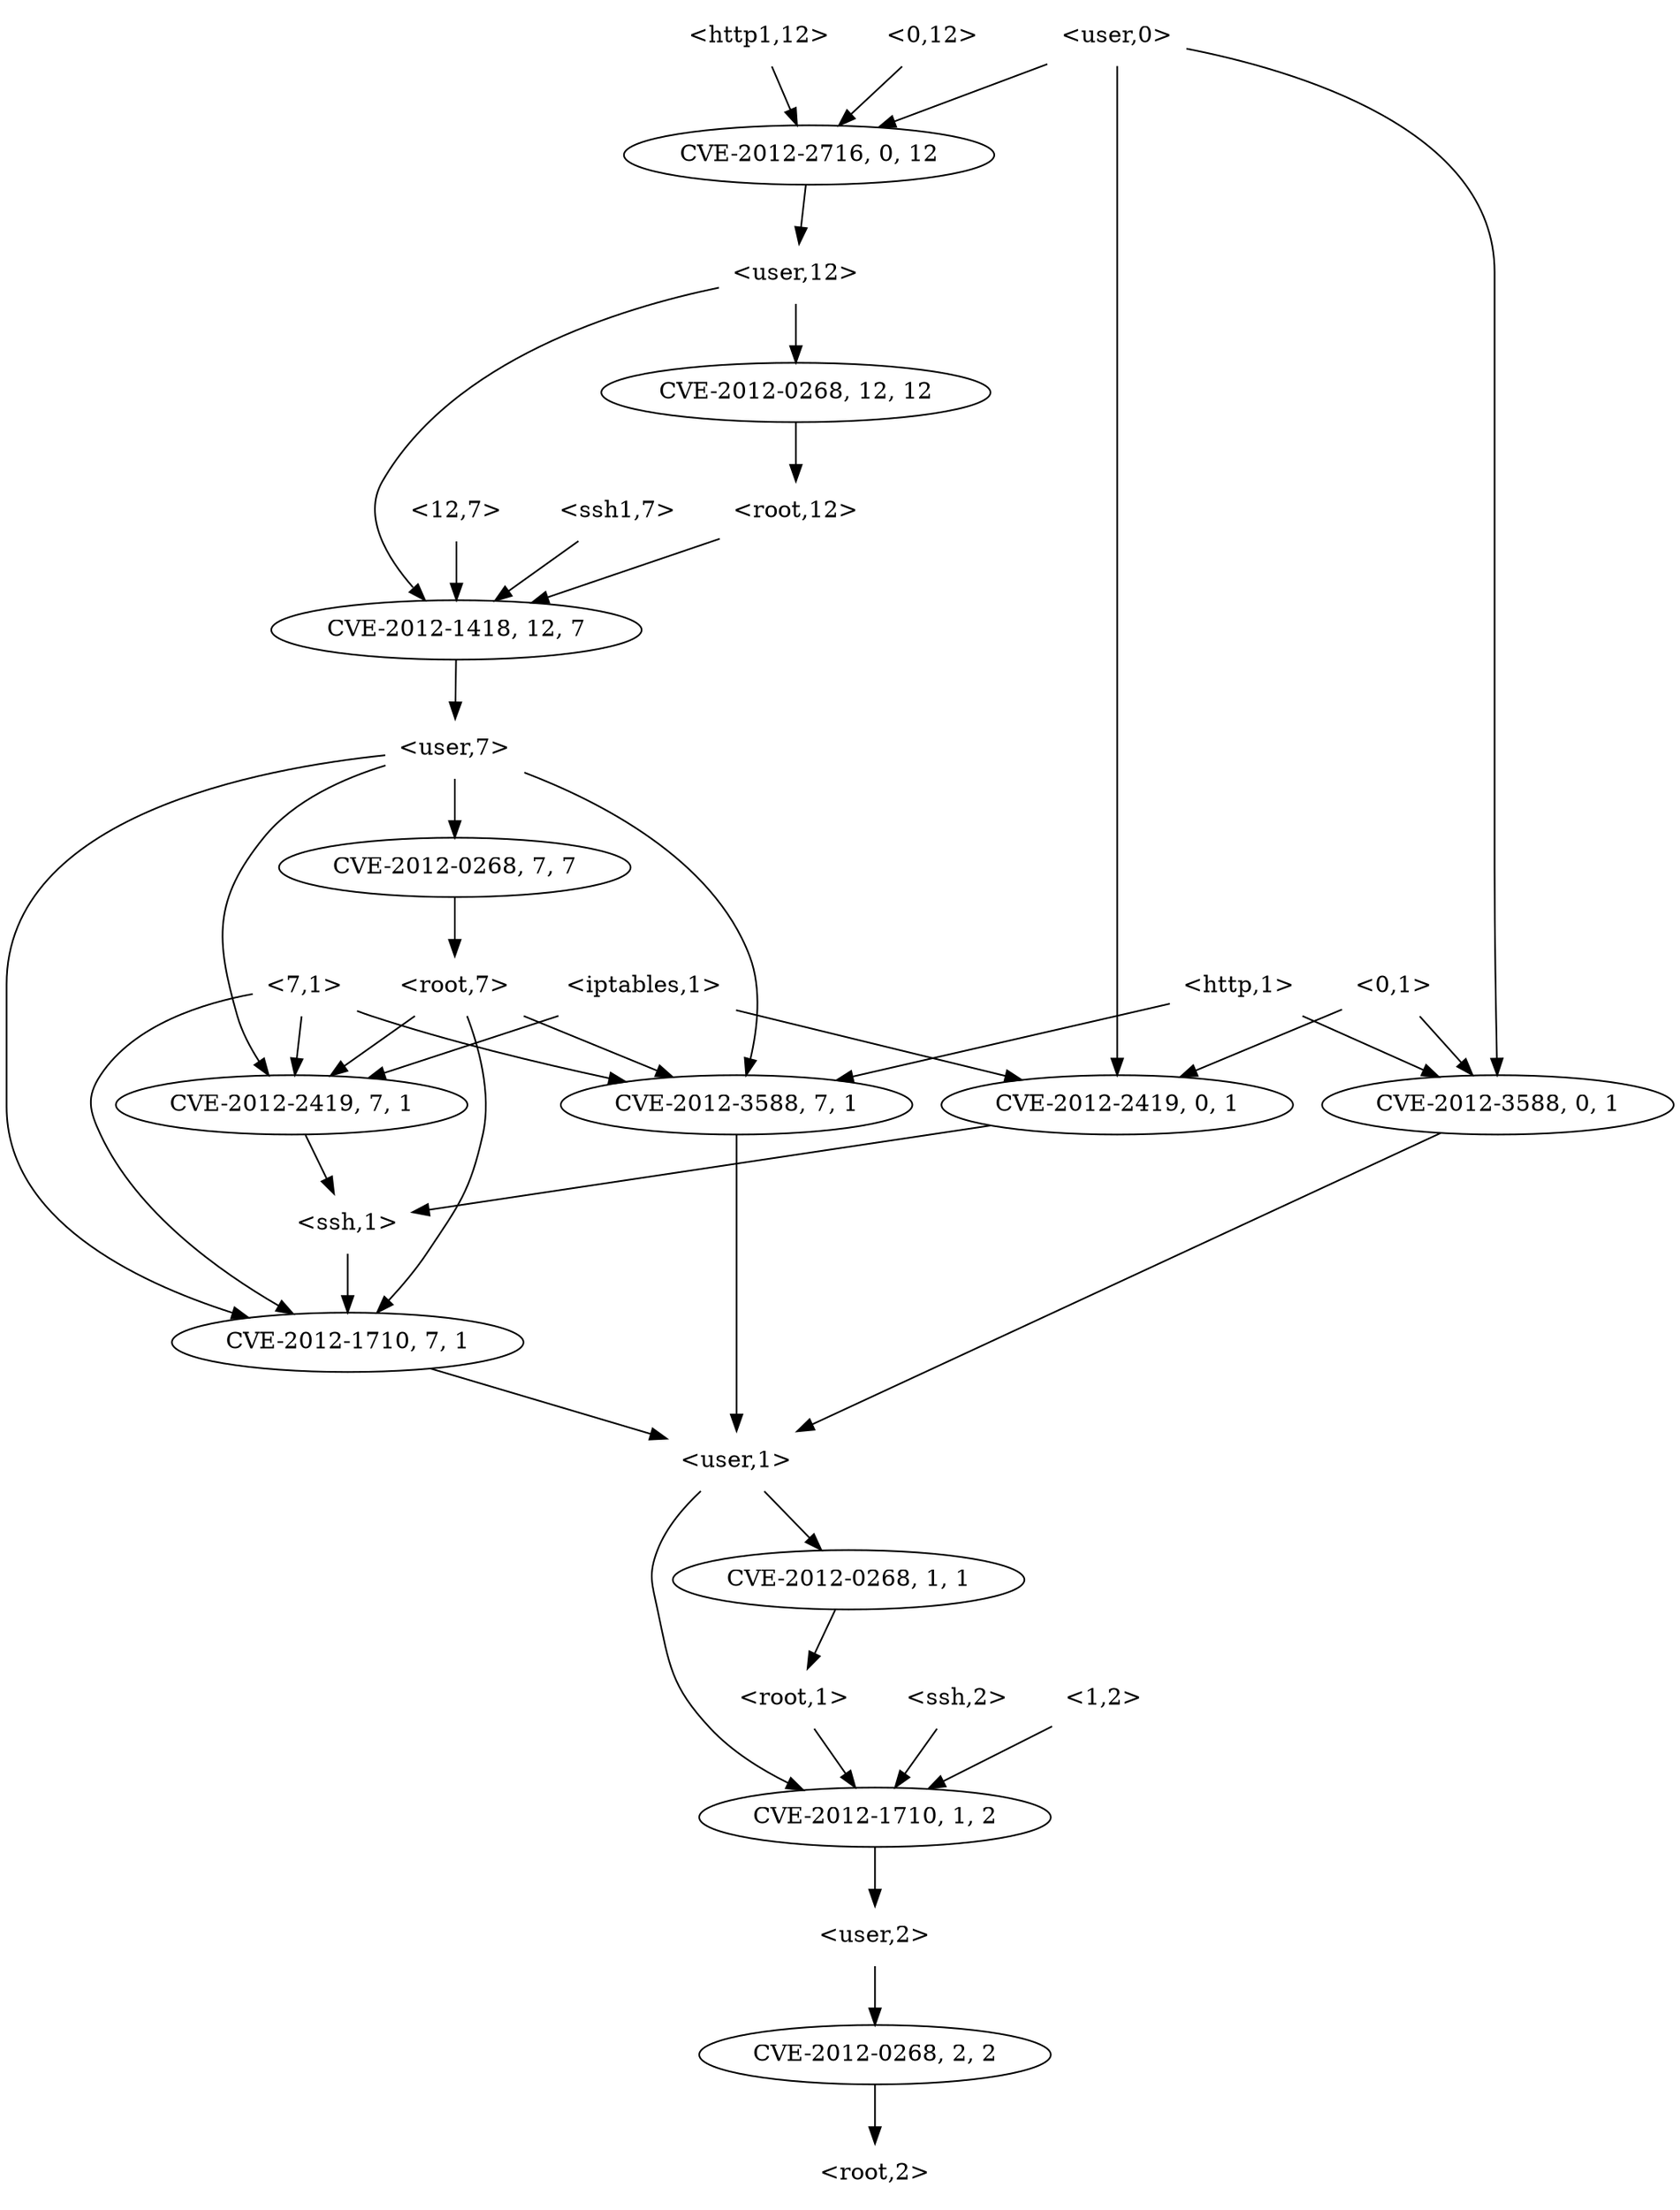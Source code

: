strict digraph {
	graph [bb="0,0,877,1332"];
	node [label="\N"];
	"<v_iptables,7,1>"	 [height=0.5,
		label=<CVE-2012-2419, 7, 1>,
		pos="204,666",
		width=2.4499];
	"<ssh,1>"	 [height=0.5,
		pos="204,594",
		shape=plaintext,
		width=0.84028];
	"<v_iptables,7,1>" -> "<ssh,1>"	 [pos="e,204,612.1 204,647.7 204,639.98 204,630.71 204,622.11"];
	"<v_ssh,7,1>"	 [height=0.5,
		label=<CVE-2012-1710, 7, 1>,
		pos="88,522",
		width=2.4499];
	"<ssh,1>" -> "<v_ssh,7,1>"	 [pos="e,114.89,539.23 175.62,575.88 160,566.45 140.47,554.66 123.8,544.61"];
	"<0,1>"	 [height=0.5,
		pos="670,738",
		shape=plaintext,
		width=0.75];
	"<v_http,0,1>"	 [height=0.5,
		label=<CVE-2012-3588, 0, 1>,
		pos="789,666",
		width=2.4499];
	"<0,1>" -> "<v_http,0,1>"	 [pos="e,761.28,683.31 697,721.12 713.35,711.5 734.43,699.1 752.28,688.6"];
	"<v_iptables,0,1>"	 [height=0.5,
		label=<CVE-2012-2419, 0, 1>,
		pos="594,666",
		width=2.4499];
	"<0,1>" -> "<v_iptables,0,1>"	 [pos="e,612.05,683.62 651.21,719.7 641.69,710.92 629.97,700.13 619.63,690.61"];
	"<user,1>"	 [height=0.5,
		pos="399,450",
		shape=plaintext,
		width=0.91667];
	"<v_http,0,1>" -> "<user,1>"	 [pos="e,430,468.01 759.69,648.92 690.66,611.04 517.79,516.18 439.12,473.01"];
	"<v_iptables,0,1>" -> "<ssh,1>"	 [pos="e,234.4,600.46 530.04,653.52 449.05,638.98 311.94,614.37 244.26,602.23"];
	"<root,7>"	 [height=0.5,
		pos="167,738",
		shape=plaintext,
		width=0.89583];
	"<root,7>" -> "<v_ssh,7,1>"	 [pos="e,80.348,540.4 134.61,727.9 113.28,720.04 86.978,706.33 74,684 49.728,642.23 64.44,583.81 76.676,550.04"];
	"<v_http,7,1>"	 [height=0.5,
		label=<CVE-2012-3588, 7, 1>,
		pos="399,666",
		width=2.4499];
	"<root,7>" -> "<v_http,7,1>"	 [pos="e,344.86,680.37 199.42,723.46 202.64,722.24 205.87,721.07 209,720 250.51,705.86 298.03,692.6 335.17,682.89"];
	"<root,7>" -> "<v_iptables,7,1>"	 [pos="e,194.96,684.1 176.15,719.7 180.4,711.64 185.56,701.89 190.27,692.98"];
	"<v_ssh,7,1>" -> "<user,1>"	 [pos="e,365.78,458.48 145.04,508.16 205.96,494.45 301.12,473.03 356.01,460.68"];
	"<v_http,7,1>" -> "<user,1>"	 [pos="e,399,468.23 399,647.85 399,610.83 399,523.18 399,478.39"];
	"<http,1>"	 [height=0.5,
		pos="501,738",
		shape=plaintext,
		width=0.89583];
	"<http,1>" -> "<v_http,0,1>"	 [pos="e,734.57,680.23 533.48,729.11 579.65,717.88 665.22,697.08 724.55,682.66"];
	"<http,1>" -> "<v_http,7,1>"	 [pos="e,422.99,683.47 476.05,719.88 462.67,710.69 446.01,699.26 431.62,689.38"];
	"<user,7>"	 [height=0.5,
		pos="222,882",
		shape=plaintext,
		width=0.91667];
	"<user,7>" -> "<v_ssh,7,1>"	 [pos="e,71.882,539.81 188.72,874.55 129.51,860.93 12,823.28 12,739 12,739 12,739 12,665 12,619.39 42.858,574.25 65.249,547.5"];
	"<user,7>" -> "<v_http,7,1>"	 [pos="e,399.19,684.27 255.22,866.98 294.7,848.25 358.53,810.94 385,756 394.31,736.68 397.66,712.53 398.77,694.26"];
	"<v_root,7,7>"	 [height=0.5,
		label=<CVE-2012-0268, 7, 7>,
		pos="222,810",
		width=2.4499];
	"<user,7>" -> "<v_root,7,7>"	 [pos="e,222,828.1 222,863.7 222,855.98 222,846.71 222,838.11"];
	"<user,7>" -> "<v_iptables,7,1>"	 [pos="e,167.2,682.44 188.74,872.45 166.43,864.79 138.71,851.11 125,828 117.82,815.89 113.19,743.8 126,720 133.25,706.53 145.6,695.83 158.36\
,687.68"];
	"<v_root,7,7>" -> "<root,7>"	 [pos="e,180.57,756.28 208.69,792.05 202.16,783.75 194.17,773.58 186.94,764.38"];
	"<v_http1,0,12>"	 [height=0.5,
		label=<CVE-2012-2716, 0, 12>,
		pos="467,1242",
		width=2.5686];
	"<user,12>"	 [height=0.5,
		pos="456,1170",
		shape=plaintext,
		width=1.0069];
	"<v_http1,0,12>" -> "<user,12>"	 [pos="e,458.69,1188.1 464.28,1223.7 463.07,1216 461.61,1206.7 460.26,1198.1"];
	"<v_root,12,12>"	 [height=0.5,
		label=<CVE-2012-0268, 12, 12>,
		pos="331,1098",
		width=2.7013];
	"<user,12>" -> "<v_root,12,12>"	 [pos="e,359.97,1115.2 425.42,1151.9 408.43,1142.4 387.15,1130.4 369.09,1120.3"];
	"<v_ssh1,12,7>"	 [height=0.5,
		label=<CVE-2012-1418, 12, 7>,
		pos="243,954",
		width=2.5686];
	"<user,12>" -> "<v_ssh1,12,7>"	 [pos="e,294.58,969.02 454.83,1151.8 453.01,1133.2 448.42,1103.3 437,1080 418.51,1042.4 410.05,1032.5 376,1008 354.54,992.56 327.96,980.81\
 304.21,972.34"];
	"<iptables,1>"	 [height=0.5,
		pos="333,738",
		shape=plaintext,
		width=1.1944];
	"<iptables,1>" -> "<v_iptables,0,1>"	 [pos="e,542.77,680.74 376.1,725.44 418.9,713.96 484.92,696.25 533.08,683.34"];
	"<iptables,1>" -> "<v_iptables,7,1>"	 [pos="e,233.46,682.99 301.44,719.88 283.62,710.21 261.22,698.05 242.38,687.83"];
	"<root,1>"	 [height=0.5,
		pos="429,306",
		shape=plaintext,
		width=0.89583];
	"<v_ssh,1,2>"	 [height=0.5,
		label=<CVE-2012-1710, 1, 2>,
		pos="313,234",
		width=2.4499];
	"<root,1>" -> "<v_ssh,1,2>"	 [pos="e,339.89,251.23 400.62,287.88 385,278.45 365.47,266.66 348.8,256.61"];
	"<user,2>"	 [height=0.5,
		pos="313,162",
		shape=plaintext,
		width=0.91667];
	"<v_ssh,1,2>" -> "<user,2>"	 [pos="e,313,180.1 313,215.7 313,207.98 313,198.71 313,190.11"];
	"<user,1>" -> "<v_ssh,1,2>"	 [pos="e,315.96,252.17 383.98,431.86 375.93,421.94 366.38,408.9 360,396 338.08,351.68 324.56,295.32 317.94,262.39"];
	"<v_root,1,1>"	 [height=0.5,
		label=<CVE-2012-0268, 1, 1>,
		pos="457,378",
		width=2.4499];
	"<user,1>" -> "<v_root,1,1>"	 [pos="e,442.83,396.1 413.34,431.7 420.29,423.3 428.77,413.07 436.4,403.86"];
	"<7,1>"	 [height=0.5,
		pos="245,738",
		shape=plaintext,
		width=0.75];
	"<7,1>" -> "<v_ssh,7,1>"	 [pos="e,84.653,540.23 217.64,724.1 214.41,722.68 211.14,721.28 208,720 163.86,702.03 136.7,721.27 107,684 76.476,645.7 78.668,585.09 83.204\
,550.19"];
	"<7,1>" -> "<v_http,7,1>"	 [pos="e,363.81,682.6 272.1,724.13 275.1,722.73 278.11,721.33 281,720 305.27,708.82 332.48,696.58 354.64,686.68"];
	"<7,1>" -> "<v_iptables,7,1>"	 [pos="e,214.02,684.1 234.87,719.7 230.15,711.64 224.44,701.89 219.22,692.98"];
	"<v_root,2,2>"	 [height=0.5,
		label=<CVE-2012-0268, 2, 2>,
		pos="313,90",
		width=2.4499];
	"<user,2>" -> "<v_root,2,2>"	 [pos="e,313,108.1 313,143.7 313,135.98 313,126.71 313,118.11"];
	"<v_root,1,1>" -> "<root,1>"	 [pos="e,435.84,324.1 450.08,359.7 446.93,351.81 443.12,342.3 439.62,333.55"];
	"<v_ssh1,12,7>" -> "<user,7>"	 [pos="e,227.13,900.1 237.81,935.7 235.47,927.9 232.65,918.51 230.05,909.83"];
	"<root,12>"	 [height=0.5,
		pos="331,1026",
		shape=plaintext,
		width=1];
	"<root,12>" -> "<v_ssh1,12,7>"	 [pos="e,263.9,971.62 309.25,1007.7 298,998.75 284.12,987.71 271.97,978.05"];
	"<12,7>"	 [height=0.5,
		pos="162,1026",
		shape=plaintext,
		width=0.78472];
	"<12,7>" -> "<v_ssh1,12,7>"	 [pos="e,223.77,971.62 182.02,1007.7 192.28,998.84 204.91,987.92 216.01,978.33"];
	"<ssh,2>"	 [height=0.5,
		pos="210,306",
		shape=plaintext,
		width=0.84028];
	"<ssh,2>" -> "<v_ssh,1,2>"	 [pos="e,288.77,251.47 235.2,287.88 248.84,278.61 265.84,267.05 280.48,257.1"];
	"<http1,12>"	 [height=0.5,
		pos="483,1314",
		shape=plaintext,
		width=1.0833];
	"<http1,12>" -> "<v_http1,0,12>"	 [pos="e,470.91,1260.1 479.04,1295.7 477.28,1288 475.16,1278.7 473.2,1270.1"];
	"<v_root,12,12>" -> "<root,12>"	 [pos="e,331,1044.1 331,1079.7 331,1072 331,1062.7 331,1054.1"];
	"<root,2>"	 [height=0.5,
		pos="313,18",
		shape=plaintext,
		width=0.89583];
	"<ssh1,7>"	 [height=0.5,
		pos="243,1026",
		shape=plaintext,
		width=0.94444];
	"<ssh1,7>" -> "<v_ssh1,12,7>"	 [pos="e,243,972.1 243,1007.7 243,999.98 243,990.71 243,982.11"];
	"<v_root,2,2>" -> "<root,2>"	 [pos="e,313,36.104 313,71.697 313,63.983 313,54.712 313,46.112"];
	"<user,0>"	 [height=0.5,
		pos="594,1314",
		shape=plaintext,
		width=0.91667];
	"<user,0>" -> "<v_http1,0,12>"	 [pos="e,496.44,1259.2 562.93,1295.9 545.59,1286.3 523.85,1274.3 505.44,1264.2"];
	"<user,0>" -> "<v_iptables,0,1>"	 [pos="e,594,684.05 594,1296 594,1269.3 594,1216.1 594,1171 594,1171 594,1171 594,809 594,769 594,722.65 594,694.08"];
	"<user,0>" -> "<v_http,0,1>"	 [pos="e,784.55,684.35 627.36,1302.6 677.63,1284.6 767,1242.5 767,1171 767,1171 767,1171 767,809 767,768.74 775.74,722.81 782.21,694.36"];
	"<1,2>"	 [height=0.5,
		pos="286,306",
		shape=plaintext,
		width=0.75];
	"<1,2>" -> "<v_ssh,1,2>"	 [pos="e,306.4,252.1 292.67,287.7 295.71,279.81 299.38,270.3 302.76,261.55"];
	"<0,12>"	 [height=0.5,
		pos="397,1314",
		shape=plaintext,
		width=0.78472];
	"<0,12>" -> "<v_http1,0,12>"	 [pos="e,449.9,1260.1 414.3,1295.7 422.86,1287.1 433.34,1276.7 442.7,1267.3"];
}
